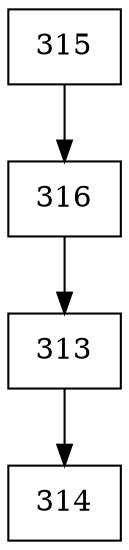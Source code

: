 digraph G {
  node [shape=record];
  node0 [label="{315}"];
  node0 -> node1;
  node1 [label="{316}"];
  node1 -> node2;
  node2 [label="{313}"];
  node2 -> node3;
  node3 [label="{314}"];
}
